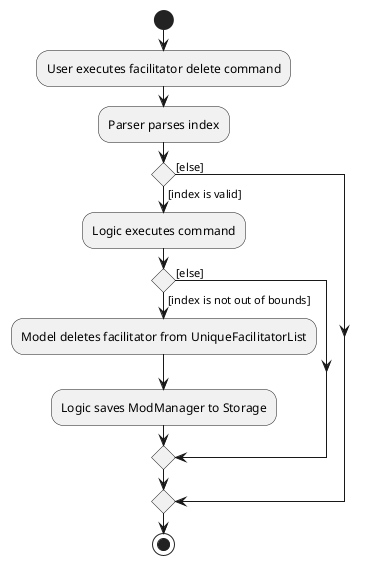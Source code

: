@startuml
start
:User executes facilitator delete command;
:Parser parses index;
if () then ([index is valid])
    :Logic executes command;
    if () then ([index is not out of bounds])
        :Model deletes facilitator from UniqueFacilitatorList;
        :Logic saves ModManager to Storage;
    else ([else])
    endif
else ([else])
endif
stop
@enduml
